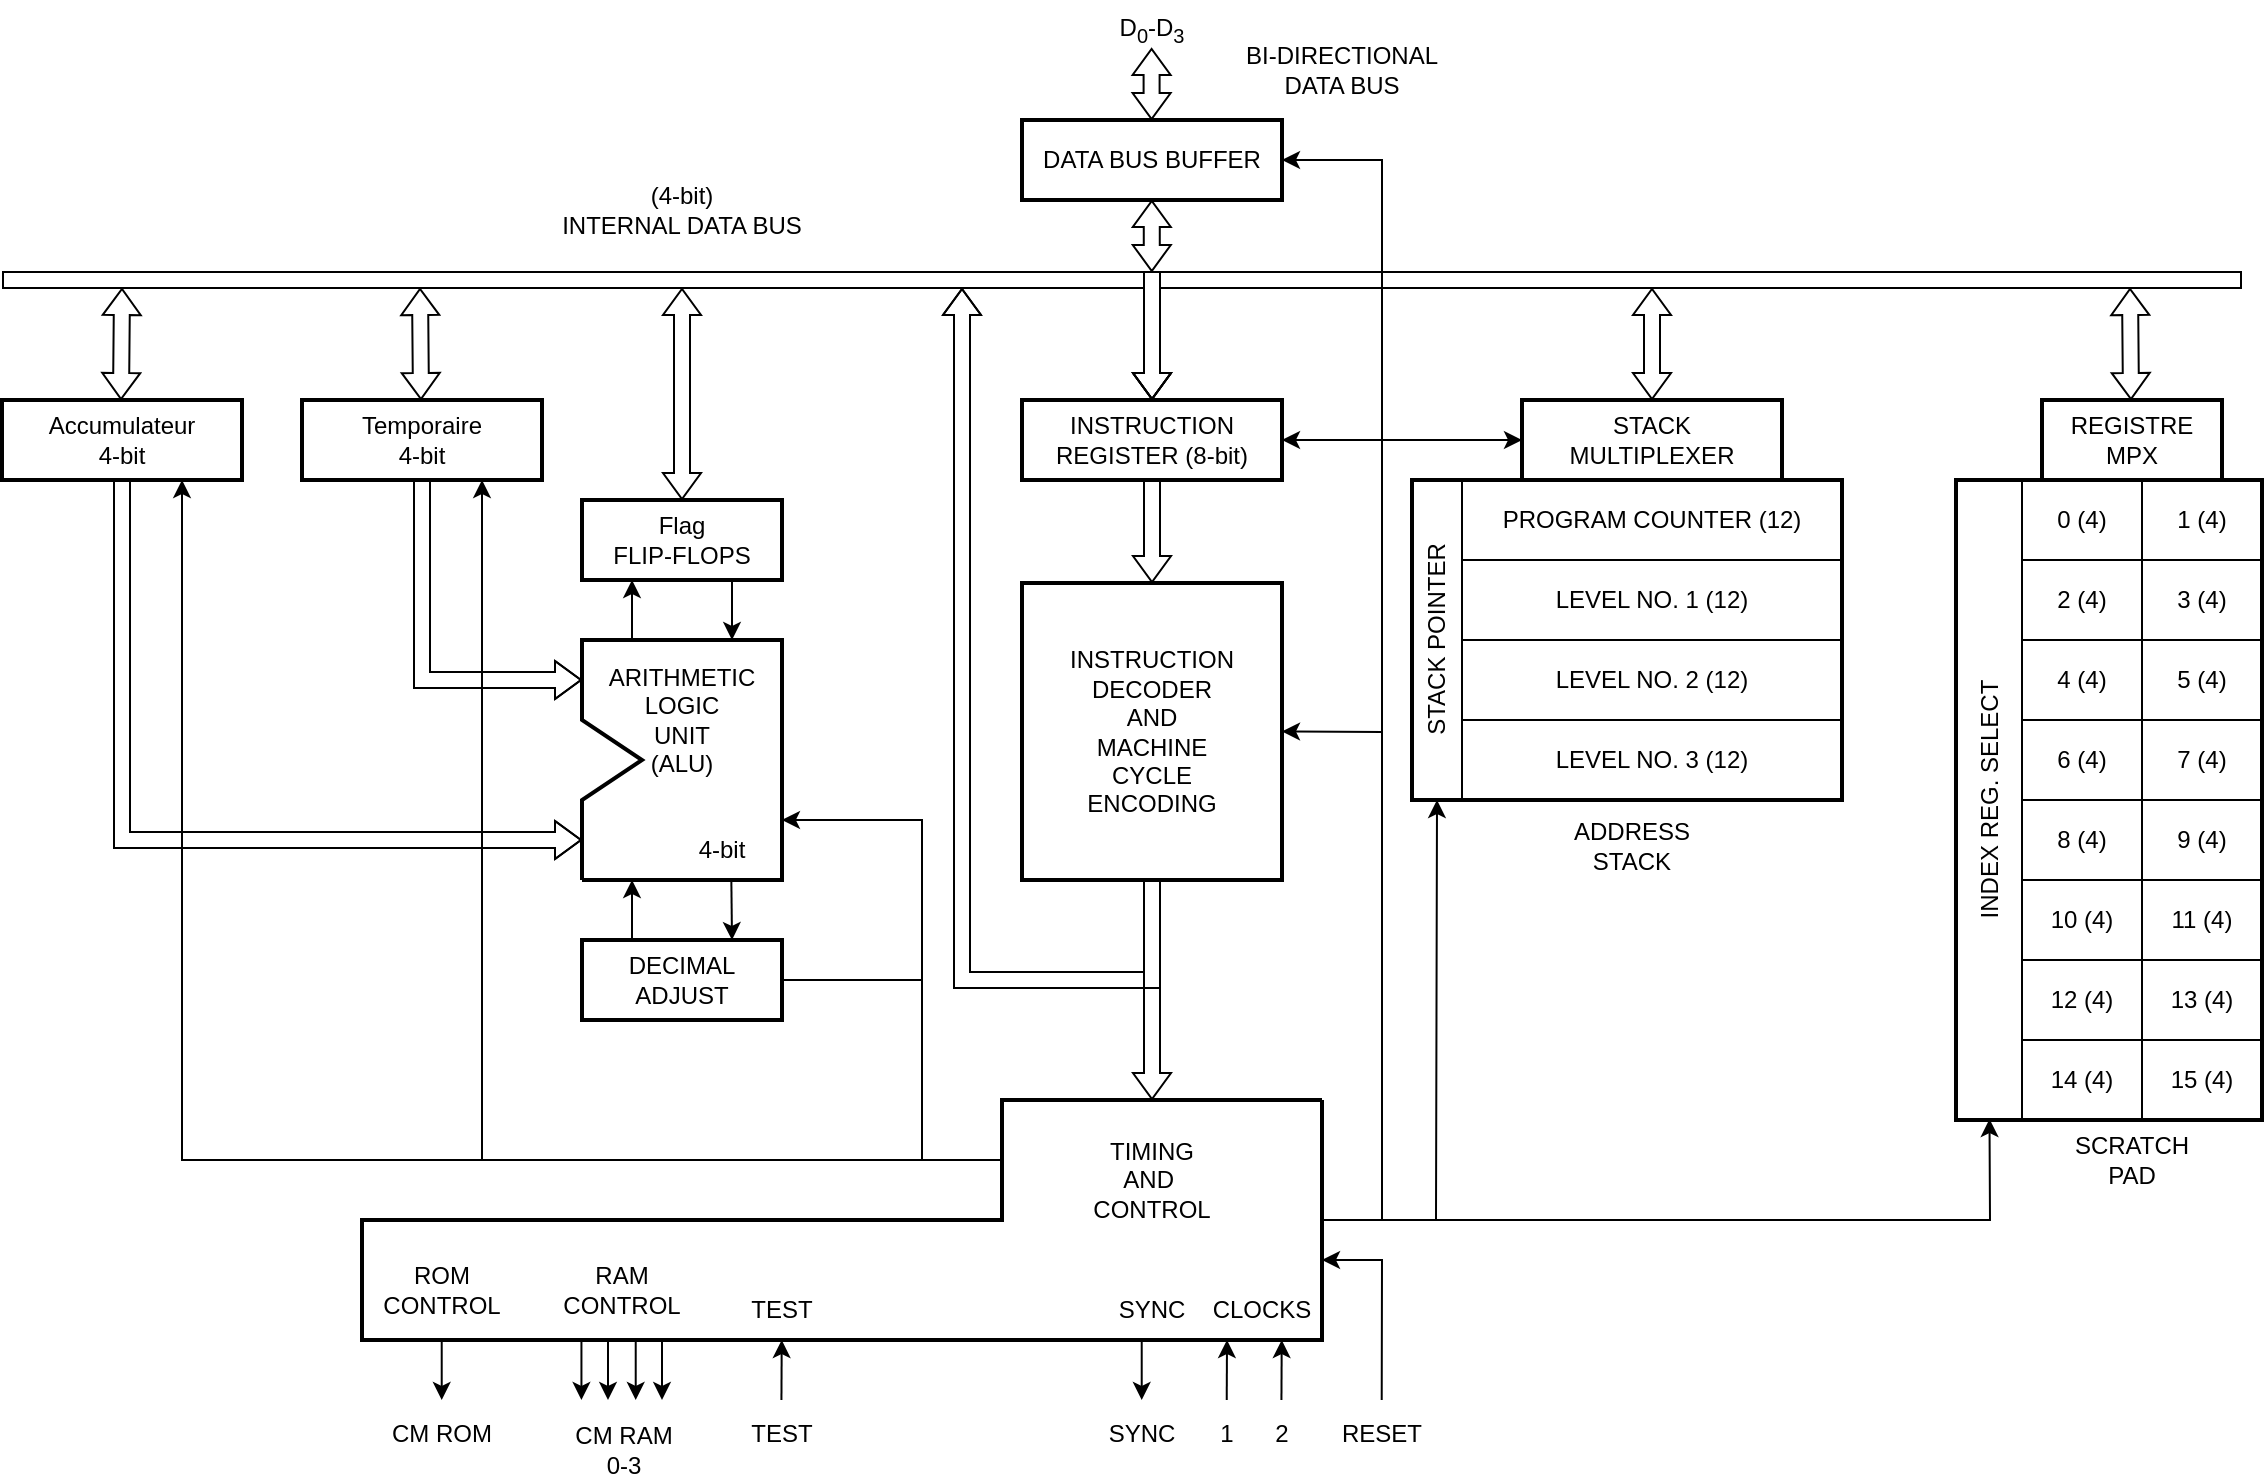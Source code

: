 <mxfile version="22.1.16" type="device">
  <diagram name="Page-1" id="Qq21DrS5RUw3z9mHIcJ7">
    <mxGraphModel dx="1434" dy="956" grid="1" gridSize="10" guides="1" tooltips="1" connect="1" arrows="1" fold="1" page="1" pageScale="1" pageWidth="1200" pageHeight="750" math="0" shadow="0">
      <root>
        <mxCell id="0" />
        <mxCell id="1" parent="0" />
        <mxCell id="Xd92nB0EzWeUXwxBLJxy-2" value="Accumulateur&lt;br&gt;4-bit" style="rounded=0;whiteSpace=wrap;html=1;strokeWidth=2;fillColor=none;" vertex="1" parent="1">
          <mxGeometry x="23" y="210" width="120" height="40" as="geometry" />
        </mxCell>
        <mxCell id="Xd92nB0EzWeUXwxBLJxy-3" value="Temporaire&lt;br&gt;4-bit" style="rounded=0;whiteSpace=wrap;html=1;strokeWidth=2;fillColor=none;" vertex="1" parent="1">
          <mxGeometry x="173" y="210" width="120" height="40" as="geometry" />
        </mxCell>
        <mxCell id="Xd92nB0EzWeUXwxBLJxy-88" style="edgeStyle=orthogonalEdgeStyle;rounded=0;orthogonalLoop=1;jettySize=auto;html=1;exitX=0.75;exitY=1;exitDx=0;exitDy=0;entryX=0.75;entryY=0;entryDx=0;entryDy=0;" edge="1" parent="1" source="Xd92nB0EzWeUXwxBLJxy-4" target="Xd92nB0EzWeUXwxBLJxy-85">
          <mxGeometry relative="1" as="geometry" />
        </mxCell>
        <mxCell id="Xd92nB0EzWeUXwxBLJxy-4" value="Flag&lt;br&gt;FLIP-FLOPS" style="rounded=0;whiteSpace=wrap;html=1;strokeWidth=2;fillColor=none;" vertex="1" parent="1">
          <mxGeometry x="313" y="260" width="100" height="40" as="geometry" />
        </mxCell>
        <mxCell id="Xd92nB0EzWeUXwxBLJxy-70" style="edgeStyle=orthogonalEdgeStyle;rounded=0;orthogonalLoop=1;jettySize=auto;html=1;exitX=1;exitY=0.5;exitDx=0;exitDy=0;" edge="1" parent="1" source="Xd92nB0EzWeUXwxBLJxy-5">
          <mxGeometry relative="1" as="geometry">
            <mxPoint x="412.966" y="420" as="targetPoint" />
            <Array as="points">
              <mxPoint x="483" y="500" />
              <mxPoint x="483" y="420" />
            </Array>
          </mxGeometry>
        </mxCell>
        <mxCell id="Xd92nB0EzWeUXwxBLJxy-89" style="edgeStyle=orthogonalEdgeStyle;rounded=0;orthogonalLoop=1;jettySize=auto;html=1;exitX=0.25;exitY=0;exitDx=0;exitDy=0;" edge="1" parent="1" source="Xd92nB0EzWeUXwxBLJxy-5">
          <mxGeometry relative="1" as="geometry">
            <mxPoint x="338" y="450" as="targetPoint" />
          </mxGeometry>
        </mxCell>
        <mxCell id="Xd92nB0EzWeUXwxBLJxy-90" style="edgeStyle=orthogonalEdgeStyle;rounded=0;orthogonalLoop=1;jettySize=auto;html=1;exitX=0.75;exitY=0;exitDx=0;exitDy=0;startArrow=classic;startFill=1;endArrow=none;endFill=0;" edge="1" parent="1" source="Xd92nB0EzWeUXwxBLJxy-5">
          <mxGeometry relative="1" as="geometry">
            <mxPoint x="387.667" y="449.667" as="targetPoint" />
          </mxGeometry>
        </mxCell>
        <mxCell id="Xd92nB0EzWeUXwxBLJxy-5" value="DECIMAL&lt;br&gt;ADJUST" style="rounded=0;whiteSpace=wrap;html=1;strokeWidth=2;fillColor=none;" vertex="1" parent="1">
          <mxGeometry x="313" y="480" width="100" height="40" as="geometry" />
        </mxCell>
        <mxCell id="Xd92nB0EzWeUXwxBLJxy-64" style="edgeStyle=orthogonalEdgeStyle;rounded=0;orthogonalLoop=1;jettySize=auto;html=1;exitX=1;exitY=0.5;exitDx=0;exitDy=0;entryX=1;entryY=0.5;entryDx=0;entryDy=0;" edge="1" parent="1" source="Xd92nB0EzWeUXwxBLJxy-6" target="Xd92nB0EzWeUXwxBLJxy-12">
          <mxGeometry relative="1" as="geometry">
            <Array as="points">
              <mxPoint x="713" y="230" />
              <mxPoint x="713" y="90" />
            </Array>
          </mxGeometry>
        </mxCell>
        <mxCell id="Xd92nB0EzWeUXwxBLJxy-66" style="edgeStyle=orthogonalEdgeStyle;rounded=0;orthogonalLoop=1;jettySize=auto;html=1;exitX=1;exitY=0.5;exitDx=0;exitDy=0;entryX=0;entryY=0.5;entryDx=0;entryDy=0;" edge="1" parent="1" source="Xd92nB0EzWeUXwxBLJxy-6" target="Xd92nB0EzWeUXwxBLJxy-7">
          <mxGeometry relative="1" as="geometry" />
        </mxCell>
        <mxCell id="Xd92nB0EzWeUXwxBLJxy-6" value="INSTRUCTION&lt;br&gt;REGISTER (8-bit)" style="rounded=0;whiteSpace=wrap;html=1;strokeWidth=2;fillColor=none;" vertex="1" parent="1">
          <mxGeometry x="533" y="210" width="130" height="40" as="geometry" />
        </mxCell>
        <mxCell id="Xd92nB0EzWeUXwxBLJxy-7" value="STACK&lt;br&gt;MULTIPLEXER" style="rounded=0;whiteSpace=wrap;html=1;strokeWidth=2;fillColor=none;" vertex="1" parent="1">
          <mxGeometry x="783" y="210" width="130" height="40" as="geometry" />
        </mxCell>
        <mxCell id="Xd92nB0EzWeUXwxBLJxy-8" value="REGISTRE&lt;br&gt;MPX" style="rounded=0;whiteSpace=wrap;html=1;strokeWidth=2;fillColor=none;" vertex="1" parent="1">
          <mxGeometry x="1043" y="210" width="90" height="40" as="geometry" />
        </mxCell>
        <mxCell id="Xd92nB0EzWeUXwxBLJxy-9" value="INSTRUCTION&lt;br&gt;DECODER&lt;br&gt;AND&lt;br&gt;MACHINE&lt;br&gt;CYCLE&lt;br&gt;ENCODING" style="rounded=0;whiteSpace=wrap;html=1;strokeWidth=2;fillColor=none;" vertex="1" parent="1">
          <mxGeometry x="533" y="301.5" width="130" height="148.5" as="geometry" />
        </mxCell>
        <mxCell id="Xd92nB0EzWeUXwxBLJxy-10" value="" style="endArrow=none;html=1;rounded=0;strokeWidth=2;" edge="1" parent="1">
          <mxGeometry width="50" height="50" relative="1" as="geometry">
            <mxPoint x="683" y="560" as="sourcePoint" />
            <mxPoint x="683" y="560" as="targetPoint" />
            <Array as="points">
              <mxPoint x="523" y="560" />
              <mxPoint x="523" y="620" />
              <mxPoint x="203" y="620" />
              <mxPoint x="203" y="680" />
              <mxPoint x="683" y="680" />
            </Array>
          </mxGeometry>
        </mxCell>
        <mxCell id="Xd92nB0EzWeUXwxBLJxy-11" value="" style="endArrow=none;html=1;rounded=0;strokeWidth=2;" edge="1" parent="1">
          <mxGeometry width="50" height="50" relative="1" as="geometry">
            <mxPoint x="313" y="450" as="sourcePoint" />
            <mxPoint x="313" y="450" as="targetPoint" />
            <Array as="points">
              <mxPoint x="413" y="450" />
              <mxPoint x="413" y="330" />
              <mxPoint x="313" y="330" />
              <mxPoint x="313" y="370" />
              <mxPoint x="343" y="390" />
              <mxPoint x="313" y="410" />
            </Array>
          </mxGeometry>
        </mxCell>
        <mxCell id="Xd92nB0EzWeUXwxBLJxy-12" value="DATA BUS BUFFER" style="rounded=0;whiteSpace=wrap;html=1;strokeWidth=2;fillColor=none;" vertex="1" parent="1">
          <mxGeometry x="533" y="70" width="130" height="40" as="geometry" />
        </mxCell>
        <mxCell id="Xd92nB0EzWeUXwxBLJxy-13" value="TIMING&lt;br&gt;AND&amp;nbsp;&lt;br&gt;CONTROL" style="text;strokeColor=none;align=center;fillColor=none;html=1;verticalAlign=middle;whiteSpace=wrap;rounded=0;" vertex="1" parent="1">
          <mxGeometry x="548" y="575" width="100" height="50" as="geometry" />
        </mxCell>
        <mxCell id="Xd92nB0EzWeUXwxBLJxy-14" value="PROGRAM COUNTER (12)" style="rounded=0;whiteSpace=wrap;html=1;fillColor=none;" vertex="1" parent="1">
          <mxGeometry x="753" y="250" width="190" height="40" as="geometry" />
        </mxCell>
        <mxCell id="Xd92nB0EzWeUXwxBLJxy-15" value="LEVEL NO. 1 (12)" style="rounded=0;whiteSpace=wrap;html=1;fillColor=none;" vertex="1" parent="1">
          <mxGeometry x="753" y="290" width="190" height="40" as="geometry" />
        </mxCell>
        <mxCell id="Xd92nB0EzWeUXwxBLJxy-16" value="LEVEL NO. 2 (12)" style="rounded=0;whiteSpace=wrap;html=1;fillColor=none;" vertex="1" parent="1">
          <mxGeometry x="753" y="330" width="190" height="40" as="geometry" />
        </mxCell>
        <mxCell id="Xd92nB0EzWeUXwxBLJxy-17" value="LEVEL NO. 3 (12)" style="rounded=0;whiteSpace=wrap;html=1;fillColor=none;" vertex="1" parent="1">
          <mxGeometry x="753" y="370" width="190" height="40" as="geometry" />
        </mxCell>
        <mxCell id="Xd92nB0EzWeUXwxBLJxy-18" value="ADDRESS&lt;br&gt;STACK" style="text;strokeColor=none;align=center;fillColor=none;html=1;verticalAlign=middle;whiteSpace=wrap;rounded=0;" vertex="1" parent="1">
          <mxGeometry x="793" y="418" width="90" height="30" as="geometry" />
        </mxCell>
        <mxCell id="Xd92nB0EzWeUXwxBLJxy-19" value="STACK POINTER" style="rounded=0;whiteSpace=wrap;html=1;rotation=-90;fillColor=none;" vertex="1" parent="1">
          <mxGeometry x="660.5" y="317.5" width="160" height="25" as="geometry" />
        </mxCell>
        <mxCell id="Xd92nB0EzWeUXwxBLJxy-20" value="INDEX REG. SELECT" style="rounded=0;whiteSpace=wrap;html=1;rotation=-90;fillColor=none;" vertex="1" parent="1">
          <mxGeometry x="857" y="393.5" width="319.5" height="32.5" as="geometry" />
        </mxCell>
        <mxCell id="Xd92nB0EzWeUXwxBLJxy-21" value="0 (4)" style="rounded=0;whiteSpace=wrap;html=1;fillColor=none;" vertex="1" parent="1">
          <mxGeometry x="1033" y="250" width="60" height="40" as="geometry" />
        </mxCell>
        <mxCell id="Xd92nB0EzWeUXwxBLJxy-22" value="1 (4)" style="rounded=0;whiteSpace=wrap;html=1;fillColor=none;" vertex="1" parent="1">
          <mxGeometry x="1093" y="250" width="60" height="40" as="geometry" />
        </mxCell>
        <mxCell id="Xd92nB0EzWeUXwxBLJxy-23" value="2 (4)" style="rounded=0;whiteSpace=wrap;html=1;fillColor=none;" vertex="1" parent="1">
          <mxGeometry x="1033" y="290" width="60" height="40" as="geometry" />
        </mxCell>
        <mxCell id="Xd92nB0EzWeUXwxBLJxy-24" value="3 (4)" style="rounded=0;whiteSpace=wrap;html=1;fillColor=none;" vertex="1" parent="1">
          <mxGeometry x="1093" y="290" width="60" height="40" as="geometry" />
        </mxCell>
        <mxCell id="Xd92nB0EzWeUXwxBLJxy-25" value="4 (4)" style="rounded=0;whiteSpace=wrap;html=1;fillColor=none;" vertex="1" parent="1">
          <mxGeometry x="1033" y="330" width="60" height="40" as="geometry" />
        </mxCell>
        <mxCell id="Xd92nB0EzWeUXwxBLJxy-26" value="5 (4)" style="rounded=0;whiteSpace=wrap;html=1;fillColor=none;" vertex="1" parent="1">
          <mxGeometry x="1093" y="330" width="60" height="40" as="geometry" />
        </mxCell>
        <mxCell id="Xd92nB0EzWeUXwxBLJxy-27" value="6 (4)" style="rounded=0;whiteSpace=wrap;html=1;fillColor=none;" vertex="1" parent="1">
          <mxGeometry x="1033" y="370" width="60" height="40" as="geometry" />
        </mxCell>
        <mxCell id="Xd92nB0EzWeUXwxBLJxy-28" value="7 (4)" style="rounded=0;whiteSpace=wrap;html=1;fillColor=none;" vertex="1" parent="1">
          <mxGeometry x="1093" y="370" width="60" height="40" as="geometry" />
        </mxCell>
        <mxCell id="Xd92nB0EzWeUXwxBLJxy-29" value="8 (4)" style="rounded=0;whiteSpace=wrap;html=1;fillColor=none;" vertex="1" parent="1">
          <mxGeometry x="1033" y="410" width="60" height="40" as="geometry" />
        </mxCell>
        <mxCell id="Xd92nB0EzWeUXwxBLJxy-30" value="9 (4)" style="rounded=0;whiteSpace=wrap;html=1;fillColor=none;" vertex="1" parent="1">
          <mxGeometry x="1093" y="410" width="60" height="40" as="geometry" />
        </mxCell>
        <mxCell id="Xd92nB0EzWeUXwxBLJxy-31" value="10 (4)" style="rounded=0;whiteSpace=wrap;html=1;fillColor=none;" vertex="1" parent="1">
          <mxGeometry x="1033" y="450" width="60" height="40" as="geometry" />
        </mxCell>
        <mxCell id="Xd92nB0EzWeUXwxBLJxy-32" value="11 (4)" style="rounded=0;whiteSpace=wrap;html=1;fillColor=none;" vertex="1" parent="1">
          <mxGeometry x="1093" y="450" width="60" height="40" as="geometry" />
        </mxCell>
        <mxCell id="Xd92nB0EzWeUXwxBLJxy-33" value="12 (4)" style="rounded=0;whiteSpace=wrap;html=1;fillColor=none;" vertex="1" parent="1">
          <mxGeometry x="1033" y="490" width="60" height="40" as="geometry" />
        </mxCell>
        <mxCell id="Xd92nB0EzWeUXwxBLJxy-34" value="13 (4)" style="rounded=0;whiteSpace=wrap;html=1;fillColor=none;" vertex="1" parent="1">
          <mxGeometry x="1093" y="490" width="60" height="40" as="geometry" />
        </mxCell>
        <mxCell id="Xd92nB0EzWeUXwxBLJxy-35" value="14 (4)" style="rounded=0;whiteSpace=wrap;html=1;fillColor=none;" vertex="1" parent="1">
          <mxGeometry x="1033" y="530" width="60" height="40" as="geometry" />
        </mxCell>
        <mxCell id="Xd92nB0EzWeUXwxBLJxy-36" value="15 (4)" style="rounded=0;whiteSpace=wrap;html=1;fillColor=none;" vertex="1" parent="1">
          <mxGeometry x="1093" y="530" width="60" height="40" as="geometry" />
        </mxCell>
        <mxCell id="Xd92nB0EzWeUXwxBLJxy-39" value="SCRATCH &lt;br&gt;PAD" style="text;strokeColor=none;align=center;fillColor=none;html=1;verticalAlign=middle;whiteSpace=wrap;rounded=0;" vertex="1" parent="1">
          <mxGeometry x="1043" y="575" width="90" height="30" as="geometry" />
        </mxCell>
        <mxCell id="Xd92nB0EzWeUXwxBLJxy-40" value="" style="endArrow=classic;startArrow=classic;html=1;rounded=0;shape=flexArrow;endSize=4;startSize=4;width=8;startWidth=10;endWidth=10;exitX=0.5;exitY=0;exitDx=0;exitDy=0;" edge="1" parent="1" source="Xd92nB0EzWeUXwxBLJxy-7">
          <mxGeometry width="50" height="50" relative="1" as="geometry">
            <mxPoint x="837.76" y="210" as="sourcePoint" />
            <mxPoint x="848" y="154" as="targetPoint" />
          </mxGeometry>
        </mxCell>
        <mxCell id="Xd92nB0EzWeUXwxBLJxy-41" value="" style="endArrow=classic;startArrow=classic;html=1;rounded=0;shape=flexArrow;endSize=4;startSize=4;width=8;startWidth=10;endWidth=10;exitX=0.5;exitY=0;exitDx=0;exitDy=0;" edge="1" parent="1">
          <mxGeometry width="50" height="50" relative="1" as="geometry">
            <mxPoint x="1087.5" y="210" as="sourcePoint" />
            <mxPoint x="1087" y="154" as="targetPoint" />
          </mxGeometry>
        </mxCell>
        <mxCell id="Xd92nB0EzWeUXwxBLJxy-42" value="" style="endArrow=classic;startArrow=classic;html=1;rounded=0;shape=flexArrow;endSize=4;startSize=4;width=8;startWidth=10;endWidth=10;" edge="1" parent="1">
          <mxGeometry width="50" height="50" relative="1" as="geometry">
            <mxPoint x="597.89" y="146" as="sourcePoint" />
            <mxPoint x="597.89" y="110" as="targetPoint" />
          </mxGeometry>
        </mxCell>
        <mxCell id="Xd92nB0EzWeUXwxBLJxy-44" value="" style="endArrow=classic;startArrow=none;html=1;rounded=0;shape=flexArrow;endSize=4;startSize=4;width=8;startWidth=10;endWidth=10;startFill=0;entryX=0.5;entryY=0;entryDx=0;entryDy=0;exitX=0.5;exitY=1;exitDx=0;exitDy=0;" edge="1" parent="1" source="Xd92nB0EzWeUXwxBLJxy-6" target="Xd92nB0EzWeUXwxBLJxy-9">
          <mxGeometry width="50" height="50" relative="1" as="geometry">
            <mxPoint x="563" y="270" as="sourcePoint" />
            <mxPoint x="614" y="250" as="targetPoint" />
          </mxGeometry>
        </mxCell>
        <mxCell id="Xd92nB0EzWeUXwxBLJxy-46" value="" style="endArrow=classic;startArrow=classic;html=1;rounded=0;shape=flexArrow;endSize=4;startSize=4;width=8;startWidth=10;endWidth=10;exitX=0.5;exitY=0;exitDx=0;exitDy=0;" edge="1" parent="1" source="Xd92nB0EzWeUXwxBLJxy-4">
          <mxGeometry width="50" height="50" relative="1" as="geometry">
            <mxPoint x="353" y="229" as="sourcePoint" />
            <mxPoint x="363" y="154" as="targetPoint" />
          </mxGeometry>
        </mxCell>
        <mxCell id="Xd92nB0EzWeUXwxBLJxy-47" value="" style="endArrow=classic;startArrow=classic;html=1;rounded=0;shape=flexArrow;endSize=4;startSize=4;width=8;startWidth=10;endWidth=10;exitX=0.5;exitY=0;exitDx=0;exitDy=0;" edge="1" parent="1">
          <mxGeometry width="50" height="50" relative="1" as="geometry">
            <mxPoint x="232.5" y="210" as="sourcePoint" />
            <mxPoint x="232" y="154" as="targetPoint" />
          </mxGeometry>
        </mxCell>
        <mxCell id="Xd92nB0EzWeUXwxBLJxy-48" value="" style="endArrow=classic;startArrow=classic;html=1;rounded=0;shape=flexArrow;endSize=4;startSize=4;width=8;startWidth=10;endWidth=10;exitX=0.5;exitY=0;exitDx=0;exitDy=0;" edge="1" parent="1">
          <mxGeometry width="50" height="50" relative="1" as="geometry">
            <mxPoint x="82.5" y="210" as="sourcePoint" />
            <mxPoint x="83" y="154" as="targetPoint" />
          </mxGeometry>
        </mxCell>
        <mxCell id="Xd92nB0EzWeUXwxBLJxy-49" value="" style="endArrow=classic;startArrow=none;html=1;rounded=0;shape=flexArrow;endSize=4;startSize=4;width=8;startWidth=10;endWidth=10;startFill=0;exitX=0.5;exitY=1;exitDx=0;exitDy=0;" edge="1" parent="1" source="Xd92nB0EzWeUXwxBLJxy-3">
          <mxGeometry width="50" height="50" relative="1" as="geometry">
            <mxPoint x="183" y="300" as="sourcePoint" />
            <mxPoint x="313" y="350" as="targetPoint" />
            <Array as="points">
              <mxPoint x="233" y="350" />
            </Array>
          </mxGeometry>
        </mxCell>
        <mxCell id="Xd92nB0EzWeUXwxBLJxy-50" value="" style="endArrow=classic;startArrow=none;html=1;rounded=0;shape=flexArrow;endSize=4;startSize=4;width=8;startWidth=10;endWidth=10;startFill=0;exitX=0.5;exitY=1;exitDx=0;exitDy=0;" edge="1" parent="1" source="Xd92nB0EzWeUXwxBLJxy-2">
          <mxGeometry width="50" height="50" relative="1" as="geometry">
            <mxPoint x="83" y="260" as="sourcePoint" />
            <mxPoint x="313" y="430" as="targetPoint" />
            <Array as="points">
              <mxPoint x="83" y="430" />
            </Array>
          </mxGeometry>
        </mxCell>
        <mxCell id="Xd92nB0EzWeUXwxBLJxy-51" value="" style="endArrow=classic;startArrow=none;html=1;rounded=0;shape=flexArrow;endSize=4;startSize=4;width=8;startWidth=10;endWidth=10;startFill=0;exitX=0.5;exitY=1;exitDx=0;exitDy=0;" edge="1" parent="1" source="Xd92nB0EzWeUXwxBLJxy-9">
          <mxGeometry width="50" height="50" relative="1" as="geometry">
            <mxPoint x="628" y="290" as="sourcePoint" />
            <mxPoint x="598" y="560" as="targetPoint" />
          </mxGeometry>
        </mxCell>
        <mxCell id="Xd92nB0EzWeUXwxBLJxy-52" value="" style="endArrow=classic;startArrow=none;html=1;rounded=0;shape=flexArrow;endSize=4;startSize=4;width=8;startWidth=10;endWidth=10;startFill=0;exitX=0.5;exitY=1;exitDx=0;exitDy=0;" edge="1" parent="1" source="Xd92nB0EzWeUXwxBLJxy-9">
          <mxGeometry width="50" height="50" relative="1" as="geometry">
            <mxPoint x="638" y="300" as="sourcePoint" />
            <mxPoint x="503" y="154" as="targetPoint" />
            <Array as="points">
              <mxPoint x="598" y="500" />
              <mxPoint x="503" y="500" />
            </Array>
          </mxGeometry>
        </mxCell>
        <mxCell id="Xd92nB0EzWeUXwxBLJxy-53" value="(4-bit)&lt;br&gt;INTERNAL DATA BUS" style="text;strokeColor=none;align=center;fillColor=none;html=1;verticalAlign=middle;whiteSpace=wrap;rounded=0;" vertex="1" parent="1">
          <mxGeometry x="288" y="100" width="150" height="30" as="geometry" />
        </mxCell>
        <mxCell id="Xd92nB0EzWeUXwxBLJxy-55" value="BI-DIRECTIONAL&lt;br&gt;DATA BUS" style="text;strokeColor=none;align=center;fillColor=none;html=1;verticalAlign=middle;whiteSpace=wrap;rounded=0;" vertex="1" parent="1">
          <mxGeometry x="633" y="30" width="120" height="30" as="geometry" />
        </mxCell>
        <mxCell id="Xd92nB0EzWeUXwxBLJxy-56" value="" style="endArrow=block;startArrow=none;html=1;rounded=0;shape=flexArrow;endSize=4;startSize=4;width=8;startWidth=10;endWidth=10;entryX=0.5;entryY=0;entryDx=0;entryDy=0;endFill=0;startFill=0;" edge="1" parent="1" target="Xd92nB0EzWeUXwxBLJxy-6">
          <mxGeometry width="50" height="50" relative="1" as="geometry">
            <mxPoint x="23" y="150" as="sourcePoint" />
            <mxPoint x="243.5" y="171" as="targetPoint" />
            <Array as="points">
              <mxPoint x="598" y="150" />
            </Array>
          </mxGeometry>
        </mxCell>
        <mxCell id="Xd92nB0EzWeUXwxBLJxy-57" value="" style="endArrow=none;startArrow=block;html=1;rounded=0;shape=flexArrow;endSize=4;startSize=4;width=8;startWidth=10;endWidth=10;exitX=0.5;exitY=0;exitDx=0;exitDy=0;startFill=0;endFill=0;" edge="1" parent="1" source="Xd92nB0EzWeUXwxBLJxy-6">
          <mxGeometry width="50" height="50" relative="1" as="geometry">
            <mxPoint x="252.5" y="240" as="sourcePoint" />
            <mxPoint x="1143" y="150" as="targetPoint" />
            <Array as="points">
              <mxPoint x="598" y="150" />
            </Array>
          </mxGeometry>
        </mxCell>
        <mxCell id="Xd92nB0EzWeUXwxBLJxy-58" value="" style="endArrow=classic;html=1;rounded=0;entryX=0;entryY=0.5;entryDx=0;entryDy=0;" edge="1" parent="1" target="Xd92nB0EzWeUXwxBLJxy-20">
          <mxGeometry width="50" height="50" relative="1" as="geometry">
            <mxPoint x="683" y="620" as="sourcePoint" />
            <mxPoint x="823" y="470" as="targetPoint" />
            <Array as="points">
              <mxPoint x="1017" y="620" />
            </Array>
          </mxGeometry>
        </mxCell>
        <mxCell id="Xd92nB0EzWeUXwxBLJxy-60" value="" style="endArrow=classic;html=1;rounded=0;entryX=0;entryY=0.5;entryDx=0;entryDy=0;" edge="1" parent="1" target="Xd92nB0EzWeUXwxBLJxy-19">
          <mxGeometry width="50" height="50" relative="1" as="geometry">
            <mxPoint x="683" y="620" as="sourcePoint" />
            <mxPoint x="1027" y="580" as="targetPoint" />
            <Array as="points">
              <mxPoint x="740" y="620" />
            </Array>
          </mxGeometry>
        </mxCell>
        <mxCell id="Xd92nB0EzWeUXwxBLJxy-61" value="" style="endArrow=classic;html=1;rounded=0;entryX=1;entryY=0.5;entryDx=0;entryDy=0;" edge="1" parent="1" target="Xd92nB0EzWeUXwxBLJxy-9">
          <mxGeometry width="50" height="50" relative="1" as="geometry">
            <mxPoint x="683" y="620" as="sourcePoint" />
            <mxPoint x="1037" y="590" as="targetPoint" />
            <Array as="points">
              <mxPoint x="713" y="620" />
              <mxPoint x="713" y="376" />
            </Array>
          </mxGeometry>
        </mxCell>
        <mxCell id="Xd92nB0EzWeUXwxBLJxy-62" value="" style="endArrow=classic;html=1;rounded=0;entryX=1;entryY=0.5;entryDx=0;entryDy=0;" edge="1" parent="1" target="Xd92nB0EzWeUXwxBLJxy-6">
          <mxGeometry width="50" height="50" relative="1" as="geometry">
            <mxPoint x="713" y="620" as="sourcePoint" />
            <mxPoint x="1047" y="600" as="targetPoint" />
            <Array as="points">
              <mxPoint x="713" y="230" />
            </Array>
          </mxGeometry>
        </mxCell>
        <mxCell id="Xd92nB0EzWeUXwxBLJxy-68" value="" style="endArrow=classic;html=1;rounded=0;entryX=0.75;entryY=1;entryDx=0;entryDy=0;" edge="1" parent="1" target="Xd92nB0EzWeUXwxBLJxy-2">
          <mxGeometry width="50" height="50" relative="1" as="geometry">
            <mxPoint x="523" y="590" as="sourcePoint" />
            <mxPoint x="453" y="410" as="targetPoint" />
            <Array as="points">
              <mxPoint x="113" y="590" />
            </Array>
          </mxGeometry>
        </mxCell>
        <mxCell id="Xd92nB0EzWeUXwxBLJxy-69" value="" style="endArrow=classic;html=1;rounded=0;entryX=0.75;entryY=1;entryDx=0;entryDy=0;exitX=1;exitY=0.5;exitDx=0;exitDy=0;" edge="1" parent="1" source="Xd92nB0EzWeUXwxBLJxy-5" target="Xd92nB0EzWeUXwxBLJxy-3">
          <mxGeometry width="50" height="50" relative="1" as="geometry">
            <mxPoint x="403" y="460" as="sourcePoint" />
            <mxPoint x="453" y="410" as="targetPoint" />
            <Array as="points">
              <mxPoint x="483" y="500" />
              <mxPoint x="483" y="590" />
              <mxPoint x="263" y="590" />
            </Array>
          </mxGeometry>
        </mxCell>
        <mxCell id="Xd92nB0EzWeUXwxBLJxy-71" value="ROM&lt;br&gt;CONTROL" style="text;strokeColor=none;align=center;fillColor=none;html=1;verticalAlign=middle;whiteSpace=wrap;rounded=0;" vertex="1" parent="1">
          <mxGeometry x="213" y="640" width="60" height="30" as="geometry" />
        </mxCell>
        <mxCell id="Xd92nB0EzWeUXwxBLJxy-72" value="RAM&lt;br&gt;CONTROL" style="text;strokeColor=none;align=center;fillColor=none;html=1;verticalAlign=middle;whiteSpace=wrap;rounded=0;" vertex="1" parent="1">
          <mxGeometry x="303" y="640" width="60" height="30" as="geometry" />
        </mxCell>
        <mxCell id="Xd92nB0EzWeUXwxBLJxy-73" value="TEST" style="text;strokeColor=none;align=center;fillColor=none;html=1;verticalAlign=middle;whiteSpace=wrap;rounded=0;" vertex="1" parent="1">
          <mxGeometry x="383" y="650" width="60" height="30" as="geometry" />
        </mxCell>
        <mxCell id="Xd92nB0EzWeUXwxBLJxy-74" value="SYNC" style="text;strokeColor=none;align=center;fillColor=none;html=1;verticalAlign=middle;whiteSpace=wrap;rounded=0;" vertex="1" parent="1">
          <mxGeometry x="568" y="650" width="60" height="30" as="geometry" />
        </mxCell>
        <mxCell id="Xd92nB0EzWeUXwxBLJxy-75" value="CLOCKS" style="text;strokeColor=none;align=center;fillColor=none;html=1;verticalAlign=middle;whiteSpace=wrap;rounded=0;" vertex="1" parent="1">
          <mxGeometry x="623" y="650" width="60" height="30" as="geometry" />
        </mxCell>
        <mxCell id="Xd92nB0EzWeUXwxBLJxy-76" value="CM ROM" style="text;strokeColor=none;align=center;fillColor=none;html=1;verticalAlign=middle;whiteSpace=wrap;rounded=0;" vertex="1" parent="1">
          <mxGeometry x="213" y="712" width="60" height="30" as="geometry" />
        </mxCell>
        <mxCell id="Xd92nB0EzWeUXwxBLJxy-77" value="CM RAM&lt;br&gt;0-3" style="text;strokeColor=none;align=center;fillColor=none;html=1;verticalAlign=middle;whiteSpace=wrap;rounded=0;" vertex="1" parent="1">
          <mxGeometry x="304" y="720" width="60" height="30" as="geometry" />
        </mxCell>
        <mxCell id="Xd92nB0EzWeUXwxBLJxy-78" value="TEST" style="text;strokeColor=none;align=center;fillColor=none;html=1;verticalAlign=middle;whiteSpace=wrap;rounded=0;" vertex="1" parent="1">
          <mxGeometry x="383" y="712" width="60" height="30" as="geometry" />
        </mxCell>
        <mxCell id="Xd92nB0EzWeUXwxBLJxy-79" value="SYNC" style="text;strokeColor=none;align=center;fillColor=none;html=1;verticalAlign=middle;whiteSpace=wrap;rounded=0;" vertex="1" parent="1">
          <mxGeometry x="563" y="712" width="60" height="30" as="geometry" />
        </mxCell>
        <mxCell id="Xd92nB0EzWeUXwxBLJxy-80" value="1" style="text;strokeColor=none;align=center;fillColor=none;html=1;verticalAlign=middle;whiteSpace=wrap;rounded=0;" vertex="1" parent="1">
          <mxGeometry x="623" y="712" width="25" height="30" as="geometry" />
        </mxCell>
        <mxCell id="Xd92nB0EzWeUXwxBLJxy-81" value="2" style="text;strokeColor=none;align=center;fillColor=none;html=1;verticalAlign=middle;whiteSpace=wrap;rounded=0;" vertex="1" parent="1">
          <mxGeometry x="648" y="712" width="30" height="30" as="geometry" />
        </mxCell>
        <mxCell id="Xd92nB0EzWeUXwxBLJxy-82" value="RESET" style="text;strokeColor=none;align=center;fillColor=none;html=1;verticalAlign=middle;whiteSpace=wrap;rounded=0;" vertex="1" parent="1">
          <mxGeometry x="683" y="712" width="60" height="30" as="geometry" />
        </mxCell>
        <mxCell id="Xd92nB0EzWeUXwxBLJxy-83" value="" style="rounded=0;whiteSpace=wrap;html=1;fillColor=none;strokeWidth=2;" vertex="1" parent="1">
          <mxGeometry x="728" y="250" width="215" height="160" as="geometry" />
        </mxCell>
        <mxCell id="Xd92nB0EzWeUXwxBLJxy-84" value="" style="rounded=0;whiteSpace=wrap;html=1;fillColor=none;strokeWidth=2;" vertex="1" parent="1">
          <mxGeometry x="1000" y="250" width="153" height="320" as="geometry" />
        </mxCell>
        <mxCell id="Xd92nB0EzWeUXwxBLJxy-87" style="edgeStyle=orthogonalEdgeStyle;rounded=0;orthogonalLoop=1;jettySize=auto;html=1;exitX=0.25;exitY=0;exitDx=0;exitDy=0;entryX=0.25;entryY=1;entryDx=0;entryDy=0;" edge="1" parent="1" source="Xd92nB0EzWeUXwxBLJxy-85" target="Xd92nB0EzWeUXwxBLJxy-4">
          <mxGeometry relative="1" as="geometry" />
        </mxCell>
        <mxCell id="Xd92nB0EzWeUXwxBLJxy-85" value="ARITHMETIC&lt;br&gt;LOGIC&lt;br&gt;UNIT&lt;br&gt;(ALU)" style="text;strokeColor=none;align=center;fillColor=none;html=1;verticalAlign=middle;whiteSpace=wrap;rounded=0;" vertex="1" parent="1">
          <mxGeometry x="313" y="330" width="100" height="80" as="geometry" />
        </mxCell>
        <mxCell id="Xd92nB0EzWeUXwxBLJxy-86" value="4-bit" style="text;strokeColor=none;align=center;fillColor=none;html=1;verticalAlign=middle;whiteSpace=wrap;rounded=0;" vertex="1" parent="1">
          <mxGeometry x="353" y="420" width="60" height="30" as="geometry" />
        </mxCell>
        <mxCell id="Xd92nB0EzWeUXwxBLJxy-91" value="" style="endArrow=classic;html=1;rounded=0;" edge="1" parent="1">
          <mxGeometry width="50" height="50" relative="1" as="geometry">
            <mxPoint x="242.86" y="680" as="sourcePoint" />
            <mxPoint x="242.86" y="710" as="targetPoint" />
          </mxGeometry>
        </mxCell>
        <mxCell id="Xd92nB0EzWeUXwxBLJxy-92" value="" style="endArrow=classic;html=1;rounded=0;" edge="1" parent="1">
          <mxGeometry width="50" height="50" relative="1" as="geometry">
            <mxPoint x="312.72" y="680" as="sourcePoint" />
            <mxPoint x="312.72" y="710" as="targetPoint" />
          </mxGeometry>
        </mxCell>
        <mxCell id="Xd92nB0EzWeUXwxBLJxy-93" value="" style="endArrow=classic;html=1;rounded=0;" edge="1" parent="1">
          <mxGeometry width="50" height="50" relative="1" as="geometry">
            <mxPoint x="353" y="680" as="sourcePoint" />
            <mxPoint x="353" y="710" as="targetPoint" />
          </mxGeometry>
        </mxCell>
        <mxCell id="Xd92nB0EzWeUXwxBLJxy-94" value="" style="endArrow=classic;html=1;rounded=0;" edge="1" parent="1">
          <mxGeometry width="50" height="50" relative="1" as="geometry">
            <mxPoint x="326" y="680" as="sourcePoint" />
            <mxPoint x="326" y="710" as="targetPoint" />
          </mxGeometry>
        </mxCell>
        <mxCell id="Xd92nB0EzWeUXwxBLJxy-95" value="" style="endArrow=classic;html=1;rounded=0;" edge="1" parent="1">
          <mxGeometry width="50" height="50" relative="1" as="geometry">
            <mxPoint x="339.86" y="680" as="sourcePoint" />
            <mxPoint x="339.86" y="710" as="targetPoint" />
          </mxGeometry>
        </mxCell>
        <mxCell id="Xd92nB0EzWeUXwxBLJxy-96" value="" style="endArrow=classic;html=1;rounded=0;" edge="1" parent="1">
          <mxGeometry width="50" height="50" relative="1" as="geometry">
            <mxPoint x="412.72" y="710" as="sourcePoint" />
            <mxPoint x="412.86" y="680" as="targetPoint" />
          </mxGeometry>
        </mxCell>
        <mxCell id="Xd92nB0EzWeUXwxBLJxy-97" value="" style="endArrow=classic;html=1;rounded=0;" edge="1" parent="1">
          <mxGeometry width="50" height="50" relative="1" as="geometry">
            <mxPoint x="592.86" y="680" as="sourcePoint" />
            <mxPoint x="592.86" y="710" as="targetPoint" />
          </mxGeometry>
        </mxCell>
        <mxCell id="Xd92nB0EzWeUXwxBLJxy-98" value="" style="endArrow=classic;html=1;rounded=0;" edge="1" parent="1">
          <mxGeometry width="50" height="50" relative="1" as="geometry">
            <mxPoint x="635.36" y="710" as="sourcePoint" />
            <mxPoint x="635.5" y="680" as="targetPoint" />
          </mxGeometry>
        </mxCell>
        <mxCell id="Xd92nB0EzWeUXwxBLJxy-99" value="" style="endArrow=classic;html=1;rounded=0;" edge="1" parent="1">
          <mxGeometry width="50" height="50" relative="1" as="geometry">
            <mxPoint x="662.72" y="710" as="sourcePoint" />
            <mxPoint x="662.86" y="680" as="targetPoint" />
          </mxGeometry>
        </mxCell>
        <mxCell id="Xd92nB0EzWeUXwxBLJxy-100" value="" style="endArrow=classic;html=1;rounded=0;" edge="1" parent="1">
          <mxGeometry width="50" height="50" relative="1" as="geometry">
            <mxPoint x="712.86" y="710" as="sourcePoint" />
            <mxPoint x="683" y="640" as="targetPoint" />
            <Array as="points">
              <mxPoint x="713" y="640" />
            </Array>
          </mxGeometry>
        </mxCell>
        <mxCell id="Xd92nB0EzWeUXwxBLJxy-101" value="" style="endArrow=classic;startArrow=classic;html=1;rounded=0;shape=flexArrow;endSize=4;startSize=4;width=8;startWidth=10;endWidth=10;" edge="1" parent="1">
          <mxGeometry width="50" height="50" relative="1" as="geometry">
            <mxPoint x="597.8" y="70" as="sourcePoint" />
            <mxPoint x="597.8" y="34" as="targetPoint" />
          </mxGeometry>
        </mxCell>
        <mxCell id="Xd92nB0EzWeUXwxBLJxy-102" value="D&lt;sub&gt;0&lt;/sub&gt;-D&lt;sub&gt;3&lt;/sub&gt;" style="text;strokeColor=none;align=center;fillColor=none;html=1;verticalAlign=middle;whiteSpace=wrap;rounded=0;" vertex="1" parent="1">
          <mxGeometry x="568" y="10" width="60" height="30" as="geometry" />
        </mxCell>
      </root>
    </mxGraphModel>
  </diagram>
</mxfile>
